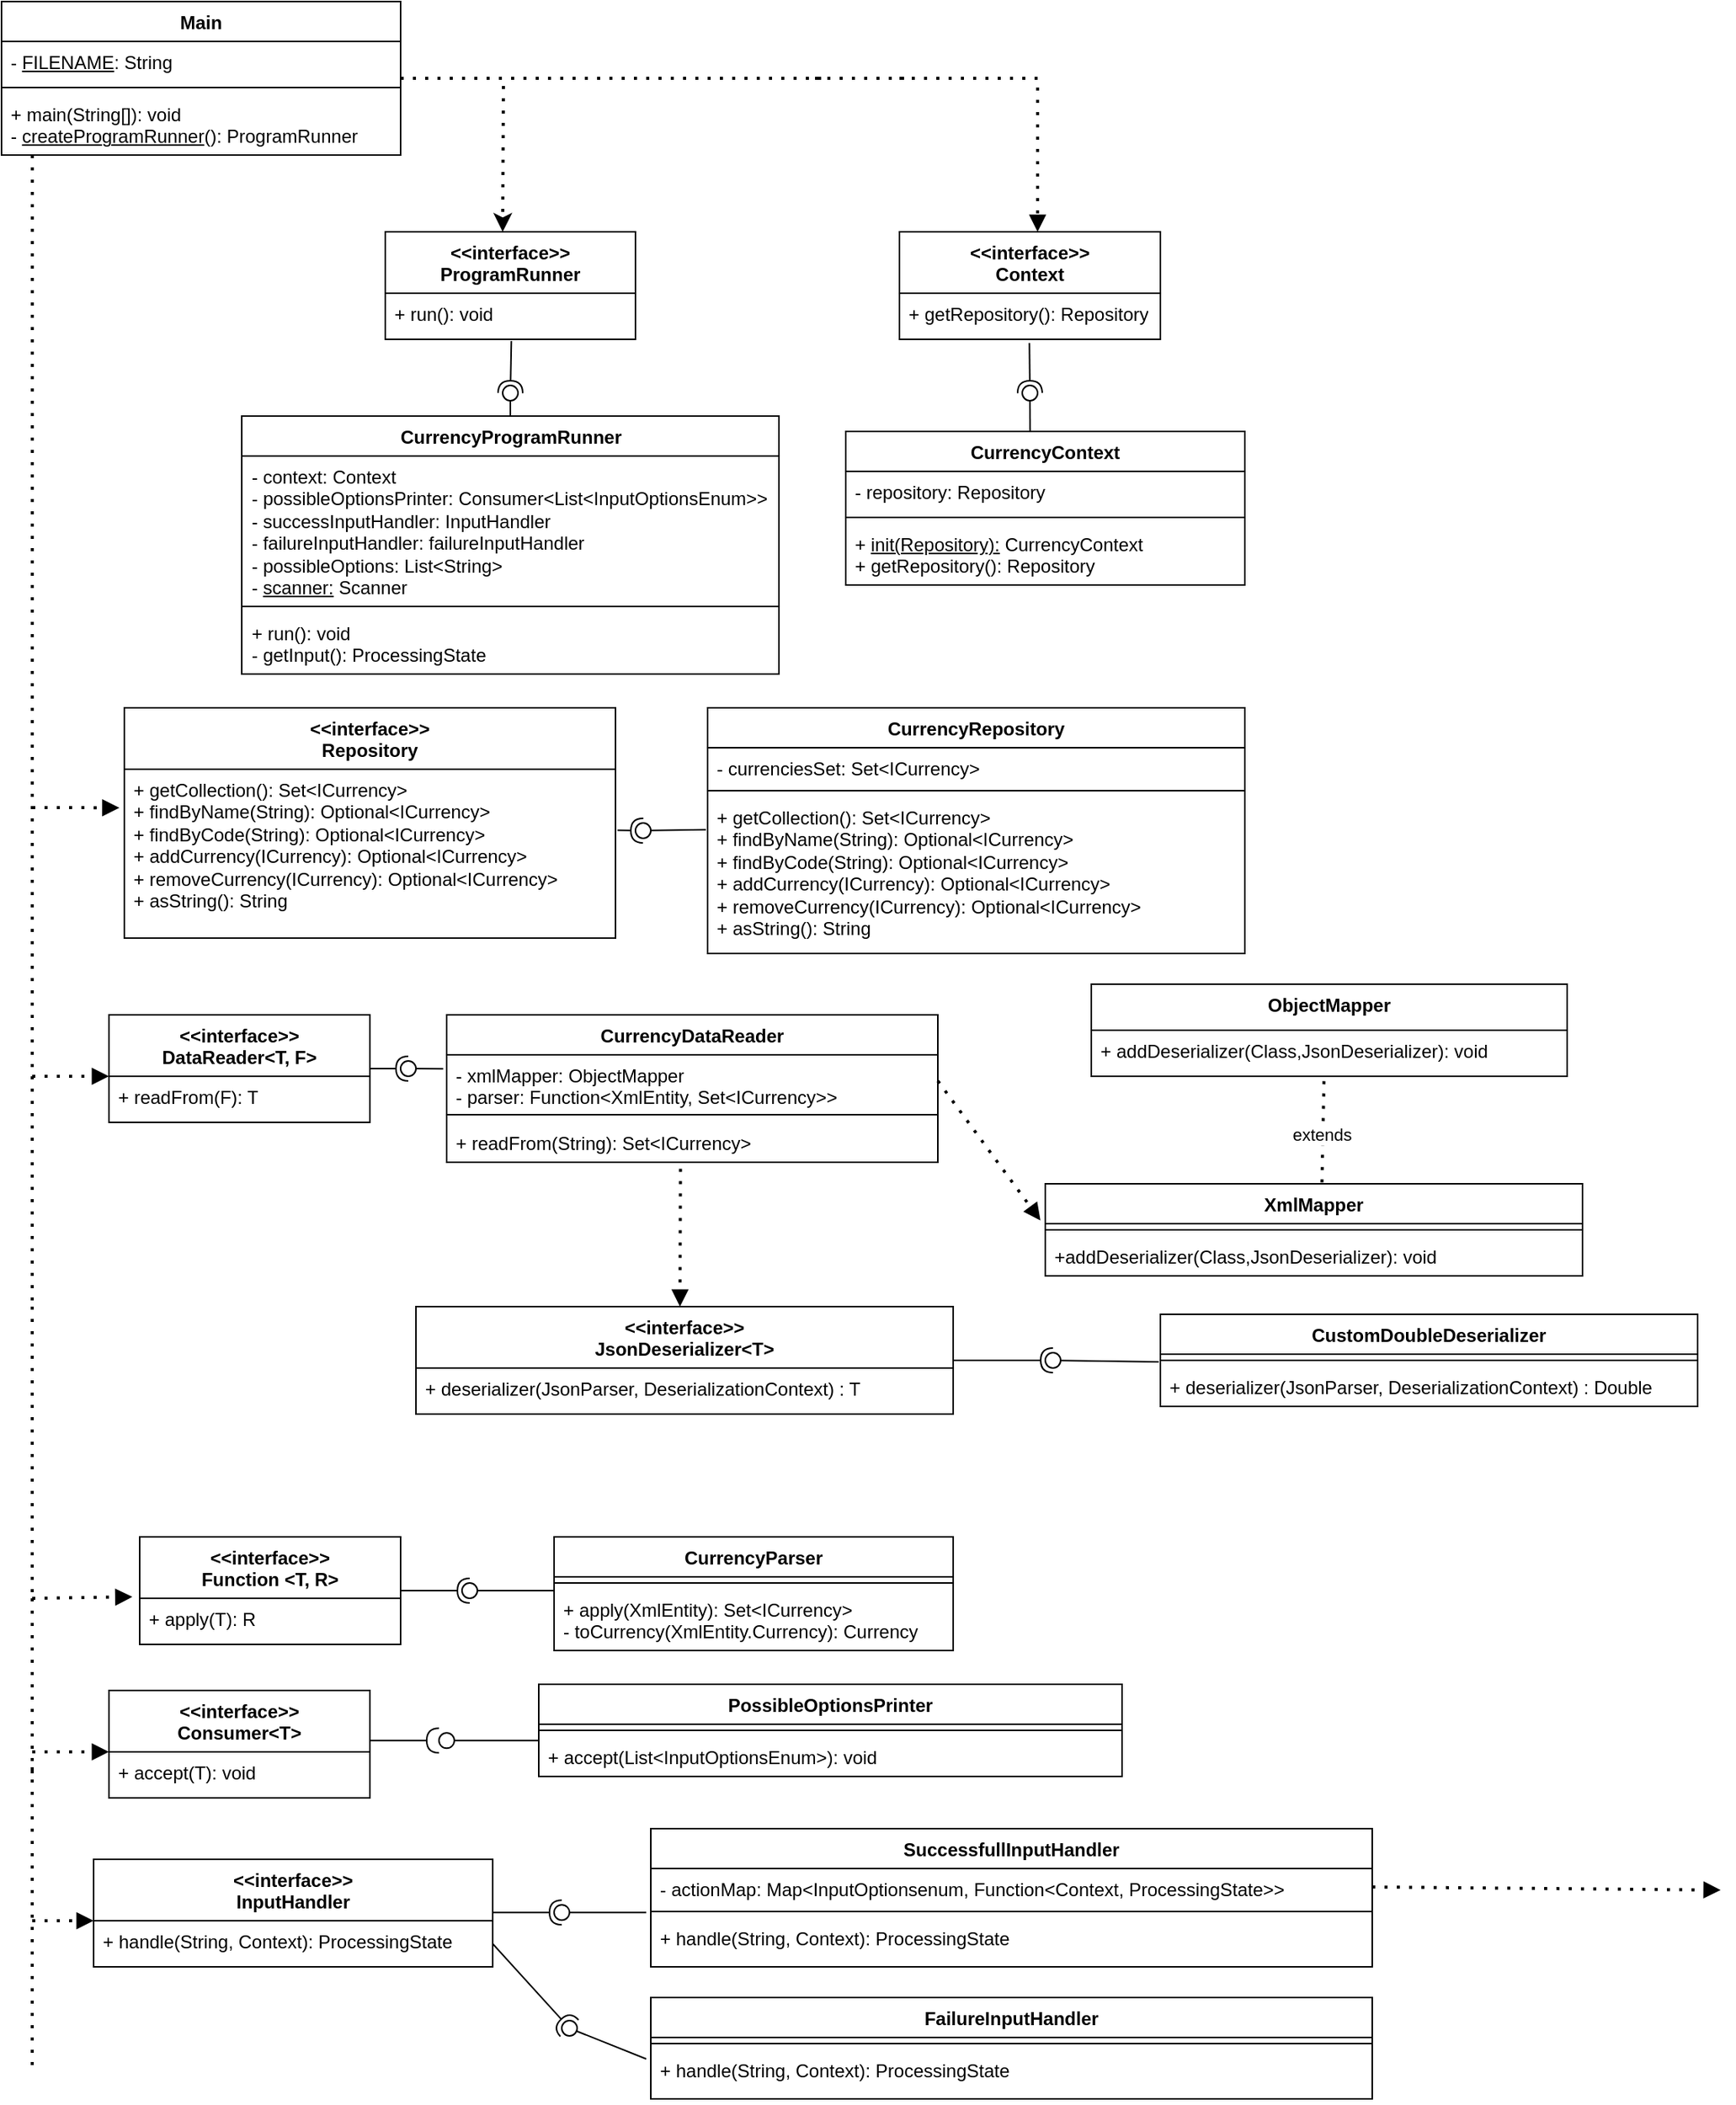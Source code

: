 <mxfile version="22.0.3" type="device">
  <diagram name="Strona-1" id="Vt5CrnJrmhm6w_x-jOkX">
    <mxGraphModel dx="2049" dy="1206" grid="1" gridSize="10" guides="1" tooltips="1" connect="1" arrows="1" fold="1" page="1" pageScale="1" pageWidth="2336" pageHeight="1654" math="0" shadow="0">
      <root>
        <mxCell id="0" />
        <mxCell id="1" parent="0" />
        <mxCell id="pc3H7Vz2aSoduVJGx9uI-5" value="Main" style="swimlane;fontStyle=1;align=center;verticalAlign=top;childLayout=stackLayout;horizontal=1;startSize=26;horizontalStack=0;resizeParent=1;resizeParentMax=0;resizeLast=0;collapsible=1;marginBottom=0;whiteSpace=wrap;html=1;" vertex="1" parent="1">
          <mxGeometry x="100" y="240" width="260" height="100" as="geometry" />
        </mxCell>
        <mxCell id="pc3H7Vz2aSoduVJGx9uI-6" value="-&amp;nbsp;&lt;u&gt;FILENAME&lt;/u&gt;: String" style="text;strokeColor=none;fillColor=none;align=left;verticalAlign=top;spacingLeft=4;spacingRight=4;overflow=hidden;rotatable=0;points=[[0,0.5],[1,0.5]];portConstraint=eastwest;whiteSpace=wrap;html=1;" vertex="1" parent="pc3H7Vz2aSoduVJGx9uI-5">
          <mxGeometry y="26" width="260" height="26" as="geometry" />
        </mxCell>
        <mxCell id="pc3H7Vz2aSoduVJGx9uI-7" value="" style="line;strokeWidth=1;fillColor=none;align=left;verticalAlign=middle;spacingTop=-1;spacingLeft=3;spacingRight=3;rotatable=0;labelPosition=right;points=[];portConstraint=eastwest;strokeColor=inherit;" vertex="1" parent="pc3H7Vz2aSoduVJGx9uI-5">
          <mxGeometry y="52" width="260" height="8" as="geometry" />
        </mxCell>
        <mxCell id="pc3H7Vz2aSoduVJGx9uI-8" value="+ main(String[]): void&lt;br&gt;- &lt;u&gt;createProgramRunner&lt;/u&gt;(): ProgramRunner" style="text;strokeColor=none;fillColor=none;align=left;verticalAlign=top;spacingLeft=4;spacingRight=4;overflow=hidden;rotatable=0;points=[[0,0.5],[1,0.5]];portConstraint=eastwest;whiteSpace=wrap;html=1;" vertex="1" parent="pc3H7Vz2aSoduVJGx9uI-5">
          <mxGeometry y="60" width="260" height="40" as="geometry" />
        </mxCell>
        <mxCell id="pc3H7Vz2aSoduVJGx9uI-10" value="" style="endArrow=classic;dashed=1;html=1;dashPattern=1 3;strokeWidth=2;rounded=0;startArrow=none;startFill=0;endFill=1;" edge="1" parent="1">
          <mxGeometry width="50" height="50" relative="1" as="geometry">
            <mxPoint x="360" y="290" as="sourcePoint" />
            <mxPoint x="426.5" y="390" as="targetPoint" />
            <Array as="points">
              <mxPoint x="427" y="290" />
            </Array>
          </mxGeometry>
        </mxCell>
        <mxCell id="pc3H7Vz2aSoduVJGx9uI-11" value="&amp;lt;&amp;lt;interface&amp;gt;&amp;gt;&lt;br&gt;ProgramRunner&lt;br&gt;" style="swimlane;fontStyle=1;align=center;verticalAlign=top;childLayout=stackLayout;horizontal=1;startSize=40;horizontalStack=0;resizeParent=1;resizeParentMax=0;resizeLast=0;collapsible=1;marginBottom=0;whiteSpace=wrap;html=1;movable=1;resizable=1;rotatable=1;deletable=1;editable=1;locked=0;connectable=1;swimlaneLine=1;" vertex="1" parent="1">
          <mxGeometry x="350" y="390" width="163" height="70" as="geometry">
            <mxRectangle x="400" y="400" width="130" height="40" as="alternateBounds" />
          </mxGeometry>
        </mxCell>
        <mxCell id="pc3H7Vz2aSoduVJGx9uI-14" value="+ run(): void" style="text;strokeColor=none;fillColor=none;align=left;verticalAlign=top;spacingLeft=4;spacingRight=4;overflow=hidden;rotatable=0;points=[[0,0.5],[1,0.5]];portConstraint=eastwest;whiteSpace=wrap;html=1;" vertex="1" parent="pc3H7Vz2aSoduVJGx9uI-11">
          <mxGeometry y="40" width="163" height="30" as="geometry" />
        </mxCell>
        <mxCell id="pc3H7Vz2aSoduVJGx9uI-16" value="CurrencyProgramRunner" style="swimlane;fontStyle=1;align=center;verticalAlign=top;childLayout=stackLayout;horizontal=1;startSize=26;horizontalStack=0;resizeParent=1;resizeParentMax=0;resizeLast=0;collapsible=1;marginBottom=0;whiteSpace=wrap;html=1;" vertex="1" parent="1">
          <mxGeometry x="256.5" y="510" width="350" height="168" as="geometry" />
        </mxCell>
        <mxCell id="pc3H7Vz2aSoduVJGx9uI-17" value="- context: Context&lt;br&gt;- possibleOptionsPrinter: Consumer&amp;lt;List&amp;lt;InputOptionsEnum&amp;gt;&amp;gt;&lt;br&gt;- successInputHandler: InputHandler&lt;br&gt;- failureInputHandler: failureInputHandler&lt;br&gt;- possibleOptions: List&amp;lt;String&amp;gt;&lt;br&gt;- &lt;u&gt;scanner:&lt;/u&gt;&amp;nbsp;Scanner" style="text;strokeColor=none;fillColor=none;align=left;verticalAlign=top;spacingLeft=4;spacingRight=4;overflow=hidden;rotatable=0;points=[[0,0.5],[1,0.5]];portConstraint=eastwest;whiteSpace=wrap;html=1;" vertex="1" parent="pc3H7Vz2aSoduVJGx9uI-16">
          <mxGeometry y="26" width="350" height="94" as="geometry" />
        </mxCell>
        <mxCell id="pc3H7Vz2aSoduVJGx9uI-18" value="" style="line;strokeWidth=1;fillColor=none;align=left;verticalAlign=middle;spacingTop=-1;spacingLeft=3;spacingRight=3;rotatable=0;labelPosition=right;points=[];portConstraint=eastwest;strokeColor=inherit;" vertex="1" parent="pc3H7Vz2aSoduVJGx9uI-16">
          <mxGeometry y="120" width="350" height="8" as="geometry" />
        </mxCell>
        <mxCell id="pc3H7Vz2aSoduVJGx9uI-19" value="+ run(): void&lt;br&gt;- getInput(): ProcessingState" style="text;strokeColor=none;fillColor=none;align=left;verticalAlign=top;spacingLeft=4;spacingRight=4;overflow=hidden;rotatable=0;points=[[0,0.5],[1,0.5]];portConstraint=eastwest;whiteSpace=wrap;html=1;" vertex="1" parent="pc3H7Vz2aSoduVJGx9uI-16">
          <mxGeometry y="128" width="350" height="40" as="geometry" />
        </mxCell>
        <mxCell id="pc3H7Vz2aSoduVJGx9uI-22" value="" style="rounded=0;orthogonalLoop=1;jettySize=auto;html=1;endArrow=halfCircle;endFill=0;endSize=6;strokeWidth=1;sketch=0;exitX=0.504;exitY=1.038;exitDx=0;exitDy=0;exitPerimeter=0;entryX=0.667;entryY=-0.3;entryDx=0;entryDy=0;entryPerimeter=0;" edge="1" target="pc3H7Vz2aSoduVJGx9uI-24" parent="1" source="pc3H7Vz2aSoduVJGx9uI-14">
          <mxGeometry relative="1" as="geometry">
            <mxPoint x="440" y="495" as="sourcePoint" />
          </mxGeometry>
        </mxCell>
        <mxCell id="pc3H7Vz2aSoduVJGx9uI-23" value="" style="rounded=0;orthogonalLoop=1;jettySize=auto;html=1;endArrow=oval;endFill=0;sketch=0;sourcePerimeterSpacing=0;targetPerimeterSpacing=0;endSize=10;exitX=0.5;exitY=0;exitDx=0;exitDy=0;" edge="1" target="pc3H7Vz2aSoduVJGx9uI-24" parent="1" source="pc3H7Vz2aSoduVJGx9uI-16">
          <mxGeometry relative="1" as="geometry">
            <mxPoint x="400" y="495" as="sourcePoint" />
          </mxGeometry>
        </mxCell>
        <mxCell id="pc3H7Vz2aSoduVJGx9uI-24" value="" style="ellipse;whiteSpace=wrap;html=1;align=center;aspect=fixed;fillColor=none;strokeColor=none;resizable=0;perimeter=centerPerimeter;rotatable=0;allowArrows=0;points=[];outlineConnect=1;" vertex="1" parent="1">
          <mxGeometry x="426.5" y="490" width="10" height="10" as="geometry" />
        </mxCell>
        <mxCell id="pc3H7Vz2aSoduVJGx9uI-25" value="" style="endArrow=none;dashed=1;html=1;dashPattern=1 3;strokeWidth=2;rounded=0;" edge="1" parent="1">
          <mxGeometry width="50" height="50" relative="1" as="geometry">
            <mxPoint x="360" y="290" as="sourcePoint" />
            <mxPoint x="640" y="290" as="targetPoint" />
          </mxGeometry>
        </mxCell>
        <mxCell id="pc3H7Vz2aSoduVJGx9uI-26" value="&amp;lt;&amp;lt;interface&amp;gt;&amp;gt;&lt;br&gt;Context" style="swimlane;fontStyle=1;align=center;verticalAlign=top;childLayout=stackLayout;horizontal=1;startSize=40;horizontalStack=0;resizeParent=1;resizeParentMax=0;resizeLast=0;collapsible=1;marginBottom=0;whiteSpace=wrap;html=1;movable=1;resizable=1;rotatable=1;deletable=1;editable=1;locked=0;connectable=1;swimlaneLine=1;" vertex="1" parent="1">
          <mxGeometry x="685" y="390" width="170" height="70" as="geometry">
            <mxRectangle x="400" y="400" width="130" height="40" as="alternateBounds" />
          </mxGeometry>
        </mxCell>
        <mxCell id="pc3H7Vz2aSoduVJGx9uI-27" value="+ getRepository(): Repository" style="text;strokeColor=none;fillColor=none;align=left;verticalAlign=top;spacingLeft=4;spacingRight=4;overflow=hidden;rotatable=0;points=[[0,0.5],[1,0.5]];portConstraint=eastwest;whiteSpace=wrap;html=1;" vertex="1" parent="pc3H7Vz2aSoduVJGx9uI-26">
          <mxGeometry y="40" width="170" height="30" as="geometry" />
        </mxCell>
        <mxCell id="pc3H7Vz2aSoduVJGx9uI-28" value="" style="endArrow=block;dashed=1;html=1;dashPattern=1 3;strokeWidth=2;rounded=0;endFill=1;" edge="1" parent="1">
          <mxGeometry width="50" height="50" relative="1" as="geometry">
            <mxPoint x="685" y="290" as="sourcePoint" />
            <mxPoint x="775" y="390" as="targetPoint" />
            <Array as="points">
              <mxPoint x="775" y="290" />
            </Array>
          </mxGeometry>
        </mxCell>
        <mxCell id="pc3H7Vz2aSoduVJGx9uI-29" value="CurrencyContext" style="swimlane;fontStyle=1;align=center;verticalAlign=top;childLayout=stackLayout;horizontal=1;startSize=26;horizontalStack=0;resizeParent=1;resizeParentMax=0;resizeLast=0;collapsible=1;marginBottom=0;whiteSpace=wrap;html=1;" vertex="1" parent="1">
          <mxGeometry x="650" y="520" width="260" height="100" as="geometry" />
        </mxCell>
        <mxCell id="pc3H7Vz2aSoduVJGx9uI-30" value="- repository: Repository" style="text;strokeColor=none;fillColor=none;align=left;verticalAlign=top;spacingLeft=4;spacingRight=4;overflow=hidden;rotatable=0;points=[[0,0.5],[1,0.5]];portConstraint=eastwest;whiteSpace=wrap;html=1;" vertex="1" parent="pc3H7Vz2aSoduVJGx9uI-29">
          <mxGeometry y="26" width="260" height="26" as="geometry" />
        </mxCell>
        <mxCell id="pc3H7Vz2aSoduVJGx9uI-31" value="" style="line;strokeWidth=1;fillColor=none;align=left;verticalAlign=middle;spacingTop=-1;spacingLeft=3;spacingRight=3;rotatable=0;labelPosition=right;points=[];portConstraint=eastwest;strokeColor=inherit;" vertex="1" parent="pc3H7Vz2aSoduVJGx9uI-29">
          <mxGeometry y="52" width="260" height="8" as="geometry" />
        </mxCell>
        <mxCell id="pc3H7Vz2aSoduVJGx9uI-32" value="+ &lt;u&gt;init(Repository):&lt;/u&gt;&amp;nbsp;CurrencyContext&lt;br&gt;+ getRepository(): Repository" style="text;strokeColor=none;fillColor=none;align=left;verticalAlign=top;spacingLeft=4;spacingRight=4;overflow=hidden;rotatable=0;points=[[0,0.5],[1,0.5]];portConstraint=eastwest;whiteSpace=wrap;html=1;" vertex="1" parent="pc3H7Vz2aSoduVJGx9uI-29">
          <mxGeometry y="60" width="260" height="40" as="geometry" />
        </mxCell>
        <mxCell id="pc3H7Vz2aSoduVJGx9uI-33" value="" style="endArrow=none;dashed=1;html=1;dashPattern=1 3;strokeWidth=2;rounded=0;" edge="1" parent="1">
          <mxGeometry width="50" height="50" relative="1" as="geometry">
            <mxPoint x="630" y="290" as="sourcePoint" />
            <mxPoint x="690" y="290" as="targetPoint" />
          </mxGeometry>
        </mxCell>
        <mxCell id="pc3H7Vz2aSoduVJGx9uI-37" value="" style="rounded=0;orthogonalLoop=1;jettySize=auto;html=1;endArrow=halfCircle;endFill=0;endSize=6;strokeWidth=1;sketch=0;exitX=0.498;exitY=1.08;exitDx=0;exitDy=0;exitPerimeter=0;" edge="1" target="pc3H7Vz2aSoduVJGx9uI-39" parent="1" source="pc3H7Vz2aSoduVJGx9uI-27">
          <mxGeometry relative="1" as="geometry">
            <mxPoint x="740" y="385" as="sourcePoint" />
          </mxGeometry>
        </mxCell>
        <mxCell id="pc3H7Vz2aSoduVJGx9uI-38" value="" style="rounded=0;orthogonalLoop=1;jettySize=auto;html=1;endArrow=oval;endFill=0;sketch=0;sourcePerimeterSpacing=0;targetPerimeterSpacing=0;endSize=10;exitX=0.462;exitY=0;exitDx=0;exitDy=0;exitPerimeter=0;" edge="1" target="pc3H7Vz2aSoduVJGx9uI-39" parent="1" source="pc3H7Vz2aSoduVJGx9uI-29">
          <mxGeometry relative="1" as="geometry">
            <mxPoint x="700" y="385" as="sourcePoint" />
          </mxGeometry>
        </mxCell>
        <mxCell id="pc3H7Vz2aSoduVJGx9uI-39" value="" style="ellipse;whiteSpace=wrap;html=1;align=center;aspect=fixed;fillColor=none;strokeColor=none;resizable=0;perimeter=centerPerimeter;rotatable=0;allowArrows=0;points=[];outlineConnect=1;" vertex="1" parent="1">
          <mxGeometry x="765" y="490" width="10" height="10" as="geometry" />
        </mxCell>
        <mxCell id="pc3H7Vz2aSoduVJGx9uI-42" value="" style="endArrow=none;dashed=1;html=1;dashPattern=1 3;strokeWidth=2;rounded=0;exitX=0.058;exitY=1.1;exitDx=0;exitDy=0;exitPerimeter=0;" edge="1" parent="1">
          <mxGeometry width="50" height="50" relative="1" as="geometry">
            <mxPoint x="120.08" y="340.0" as="sourcePoint" />
            <mxPoint x="120" y="1090" as="targetPoint" />
          </mxGeometry>
        </mxCell>
        <mxCell id="pc3H7Vz2aSoduVJGx9uI-43" value="&amp;lt;&amp;lt;interface&amp;gt;&amp;gt;&lt;br&gt;Repository" style="swimlane;fontStyle=1;align=center;verticalAlign=top;childLayout=stackLayout;horizontal=1;startSize=40;horizontalStack=0;resizeParent=1;resizeParentMax=0;resizeLast=0;collapsible=1;marginBottom=0;whiteSpace=wrap;html=1;movable=1;resizable=1;rotatable=1;deletable=1;editable=1;locked=0;connectable=1;swimlaneLine=1;" vertex="1" parent="1">
          <mxGeometry x="180" y="700" width="320" height="150" as="geometry">
            <mxRectangle x="400" y="400" width="130" height="40" as="alternateBounds" />
          </mxGeometry>
        </mxCell>
        <mxCell id="pc3H7Vz2aSoduVJGx9uI-44" value="+ getCollection(): Set&amp;lt;ICurrency&amp;gt;&lt;br&gt;+ findByName(String): Optional&amp;lt;ICurrency&amp;gt;&lt;br&gt;+ findByCode(String): Optional&amp;lt;ICurrency&amp;gt;&lt;br&gt;+ addCurrency(ICurrency): Optional&amp;lt;ICurrency&amp;gt;&lt;br&gt;+ removeCurrency(ICurrency): Optional&amp;lt;ICurrency&amp;gt;&lt;br&gt;+ asString(): String" style="text;strokeColor=none;fillColor=none;align=left;verticalAlign=top;spacingLeft=4;spacingRight=4;overflow=hidden;rotatable=0;points=[[0,0.5],[1,0.5]];portConstraint=eastwest;whiteSpace=wrap;html=1;" vertex="1" parent="pc3H7Vz2aSoduVJGx9uI-43">
          <mxGeometry y="40" width="320" height="110" as="geometry" />
        </mxCell>
        <mxCell id="pc3H7Vz2aSoduVJGx9uI-45" value="" style="endArrow=block;dashed=1;html=1;dashPattern=1 3;strokeWidth=2;rounded=0;entryX=-0.01;entryY=0.434;entryDx=0;entryDy=0;entryPerimeter=0;endFill=1;" edge="1" parent="1" target="pc3H7Vz2aSoduVJGx9uI-43">
          <mxGeometry width="50" height="50" relative="1" as="geometry">
            <mxPoint x="120" y="765" as="sourcePoint" />
            <mxPoint x="700" y="720" as="targetPoint" />
          </mxGeometry>
        </mxCell>
        <mxCell id="pc3H7Vz2aSoduVJGx9uI-46" value="CurrencyRepository" style="swimlane;fontStyle=1;align=center;verticalAlign=top;childLayout=stackLayout;horizontal=1;startSize=26;horizontalStack=0;resizeParent=1;resizeParentMax=0;resizeLast=0;collapsible=1;marginBottom=0;whiteSpace=wrap;html=1;" vertex="1" parent="1">
          <mxGeometry x="560" y="700" width="350" height="160" as="geometry" />
        </mxCell>
        <mxCell id="pc3H7Vz2aSoduVJGx9uI-47" value="- currenciesSet: Set&amp;lt;ICurrency&amp;gt;" style="text;strokeColor=none;fillColor=none;align=left;verticalAlign=top;spacingLeft=4;spacingRight=4;overflow=hidden;rotatable=0;points=[[0,0.5],[1,0.5]];portConstraint=eastwest;whiteSpace=wrap;html=1;" vertex="1" parent="pc3H7Vz2aSoduVJGx9uI-46">
          <mxGeometry y="26" width="350" height="24" as="geometry" />
        </mxCell>
        <mxCell id="pc3H7Vz2aSoduVJGx9uI-48" value="" style="line;strokeWidth=1;fillColor=none;align=left;verticalAlign=middle;spacingTop=-1;spacingLeft=3;spacingRight=3;rotatable=0;labelPosition=right;points=[];portConstraint=eastwest;strokeColor=inherit;" vertex="1" parent="pc3H7Vz2aSoduVJGx9uI-46">
          <mxGeometry y="50" width="350" height="8" as="geometry" />
        </mxCell>
        <mxCell id="pc3H7Vz2aSoduVJGx9uI-49" value="+ getCollection(): Set&amp;lt;ICurrency&amp;gt;&lt;br&gt;+ findByName(String): Optional&amp;lt;ICurrency&amp;gt;&lt;br&gt;+ findByCode(String): Optional&amp;lt;ICurrency&amp;gt;&lt;br&gt;+ addCurrency(ICurrency): Optional&amp;lt;ICurrency&amp;gt;&lt;br&gt;+ removeCurrency(ICurrency): Optional&amp;lt;ICurrency&amp;gt;&lt;br&gt;+ asString(): String" style="text;strokeColor=none;fillColor=none;align=left;verticalAlign=top;spacingLeft=4;spacingRight=4;overflow=hidden;rotatable=0;points=[[0,0.5],[1,0.5]];portConstraint=eastwest;whiteSpace=wrap;html=1;" vertex="1" parent="pc3H7Vz2aSoduVJGx9uI-46">
          <mxGeometry y="58" width="350" height="102" as="geometry" />
        </mxCell>
        <mxCell id="pc3H7Vz2aSoduVJGx9uI-53" value="" style="rounded=0;orthogonalLoop=1;jettySize=auto;html=1;endArrow=halfCircle;endFill=0;endSize=6;strokeWidth=1;sketch=0;exitX=1.004;exitY=0.361;exitDx=0;exitDy=0;exitPerimeter=0;" edge="1" target="pc3H7Vz2aSoduVJGx9uI-55" parent="1" source="pc3H7Vz2aSoduVJGx9uI-44">
          <mxGeometry relative="1" as="geometry">
            <mxPoint x="590" y="715" as="sourcePoint" />
          </mxGeometry>
        </mxCell>
        <mxCell id="pc3H7Vz2aSoduVJGx9uI-54" value="" style="rounded=0;orthogonalLoop=1;jettySize=auto;html=1;endArrow=oval;endFill=0;sketch=0;sourcePerimeterSpacing=0;targetPerimeterSpacing=0;endSize=10;exitX=-0.003;exitY=0.209;exitDx=0;exitDy=0;exitPerimeter=0;" edge="1" target="pc3H7Vz2aSoduVJGx9uI-55" parent="1" source="pc3H7Vz2aSoduVJGx9uI-49">
          <mxGeometry relative="1" as="geometry">
            <mxPoint x="550" y="715" as="sourcePoint" />
          </mxGeometry>
        </mxCell>
        <mxCell id="pc3H7Vz2aSoduVJGx9uI-55" value="" style="ellipse;whiteSpace=wrap;html=1;align=center;aspect=fixed;fillColor=none;strokeColor=none;resizable=0;perimeter=centerPerimeter;rotatable=0;allowArrows=0;points=[];outlineConnect=1;" vertex="1" parent="1">
          <mxGeometry x="513" y="775" width="10" height="10" as="geometry" />
        </mxCell>
        <mxCell id="pc3H7Vz2aSoduVJGx9uI-56" value="" style="endArrow=block;dashed=1;html=1;dashPattern=1 3;strokeWidth=2;rounded=0;endFill=1;" edge="1" parent="1">
          <mxGeometry width="50" height="50" relative="1" as="geometry">
            <mxPoint x="120" y="940" as="sourcePoint" />
            <mxPoint x="170" y="940" as="targetPoint" />
          </mxGeometry>
        </mxCell>
        <mxCell id="pc3H7Vz2aSoduVJGx9uI-57" value="&amp;lt;&amp;lt;interface&amp;gt;&amp;gt;&lt;br&gt;DataReader&amp;lt;T, F&amp;gt;" style="swimlane;fontStyle=1;align=center;verticalAlign=top;childLayout=stackLayout;horizontal=1;startSize=40;horizontalStack=0;resizeParent=1;resizeParentMax=0;resizeLast=0;collapsible=1;marginBottom=0;whiteSpace=wrap;html=1;movable=1;resizable=1;rotatable=1;deletable=1;editable=1;locked=0;connectable=1;swimlaneLine=1;" vertex="1" parent="1">
          <mxGeometry x="170" y="900" width="170" height="70" as="geometry">
            <mxRectangle x="400" y="400" width="130" height="40" as="alternateBounds" />
          </mxGeometry>
        </mxCell>
        <mxCell id="pc3H7Vz2aSoduVJGx9uI-58" value="+ readFrom(F): T" style="text;strokeColor=none;fillColor=none;align=left;verticalAlign=top;spacingLeft=4;spacingRight=4;overflow=hidden;rotatable=0;points=[[0,0.5],[1,0.5]];portConstraint=eastwest;whiteSpace=wrap;html=1;" vertex="1" parent="pc3H7Vz2aSoduVJGx9uI-57">
          <mxGeometry y="40" width="170" height="30" as="geometry" />
        </mxCell>
        <mxCell id="pc3H7Vz2aSoduVJGx9uI-60" value="CurrencyDataReader" style="swimlane;fontStyle=1;align=center;verticalAlign=top;childLayout=stackLayout;horizontal=1;startSize=26;horizontalStack=0;resizeParent=1;resizeParentMax=0;resizeLast=0;collapsible=1;marginBottom=0;whiteSpace=wrap;html=1;" vertex="1" parent="1">
          <mxGeometry x="390" y="900" width="320" height="96" as="geometry" />
        </mxCell>
        <mxCell id="pc3H7Vz2aSoduVJGx9uI-61" value="- xmlMapper: ObjectMapper&lt;br&gt;- parser: Function&amp;lt;XmlEntity, Set&amp;lt;ICurrency&amp;gt;&amp;gt;" style="text;strokeColor=none;fillColor=none;align=left;verticalAlign=top;spacingLeft=4;spacingRight=4;overflow=hidden;rotatable=0;points=[[0,0.5],[1,0.5]];portConstraint=eastwest;whiteSpace=wrap;html=1;" vertex="1" parent="pc3H7Vz2aSoduVJGx9uI-60">
          <mxGeometry y="26" width="320" height="34" as="geometry" />
        </mxCell>
        <mxCell id="pc3H7Vz2aSoduVJGx9uI-62" value="" style="line;strokeWidth=1;fillColor=none;align=left;verticalAlign=middle;spacingTop=-1;spacingLeft=3;spacingRight=3;rotatable=0;labelPosition=right;points=[];portConstraint=eastwest;strokeColor=inherit;" vertex="1" parent="pc3H7Vz2aSoduVJGx9uI-60">
          <mxGeometry y="60" width="320" height="10" as="geometry" />
        </mxCell>
        <mxCell id="pc3H7Vz2aSoduVJGx9uI-63" value="+ readFrom(String): Set&amp;lt;ICurrency&amp;gt;" style="text;strokeColor=none;fillColor=none;align=left;verticalAlign=top;spacingLeft=4;spacingRight=4;overflow=hidden;rotatable=0;points=[[0,0.5],[1,0.5]];portConstraint=eastwest;whiteSpace=wrap;html=1;" vertex="1" parent="pc3H7Vz2aSoduVJGx9uI-60">
          <mxGeometry y="70" width="320" height="26" as="geometry" />
        </mxCell>
        <mxCell id="pc3H7Vz2aSoduVJGx9uI-65" value="" style="rounded=0;orthogonalLoop=1;jettySize=auto;html=1;endArrow=halfCircle;endFill=0;endSize=6;strokeWidth=1;sketch=0;exitX=1;exitY=0.5;exitDx=0;exitDy=0;" edge="1" target="pc3H7Vz2aSoduVJGx9uI-67" parent="1" source="pc3H7Vz2aSoduVJGx9uI-57">
          <mxGeometry relative="1" as="geometry">
            <mxPoint x="540" y="855" as="sourcePoint" />
          </mxGeometry>
        </mxCell>
        <mxCell id="pc3H7Vz2aSoduVJGx9uI-66" value="" style="rounded=0;orthogonalLoop=1;jettySize=auto;html=1;endArrow=oval;endFill=0;sketch=0;sourcePerimeterSpacing=0;targetPerimeterSpacing=0;endSize=10;exitX=-0.007;exitY=0.27;exitDx=0;exitDy=0;exitPerimeter=0;entryX=0.5;entryY=1;entryDx=0;entryDy=0;entryPerimeter=0;" edge="1" target="pc3H7Vz2aSoduVJGx9uI-67" parent="1" source="pc3H7Vz2aSoduVJGx9uI-61">
          <mxGeometry relative="1" as="geometry">
            <mxPoint x="500" y="855" as="sourcePoint" />
          </mxGeometry>
        </mxCell>
        <mxCell id="pc3H7Vz2aSoduVJGx9uI-67" value="" style="ellipse;whiteSpace=wrap;html=1;align=center;aspect=fixed;fillColor=none;strokeColor=none;resizable=0;perimeter=centerPerimeter;rotatable=0;allowArrows=0;points=[];outlineConnect=1;" vertex="1" parent="1">
          <mxGeometry x="360" y="930" width="10" height="10" as="geometry" />
        </mxCell>
        <mxCell id="pc3H7Vz2aSoduVJGx9uI-68" value="ObjectMapper" style="swimlane;fontStyle=1;align=center;verticalAlign=top;childLayout=stackLayout;horizontal=1;startSize=30;horizontalStack=0;resizeParent=1;resizeParentMax=0;resizeLast=0;collapsible=1;marginBottom=0;whiteSpace=wrap;html=1;movable=1;resizable=1;rotatable=1;deletable=1;editable=1;locked=0;connectable=1;swimlaneLine=1;" vertex="1" parent="1">
          <mxGeometry x="810" y="880" width="310" height="60" as="geometry">
            <mxRectangle x="400" y="400" width="130" height="40" as="alternateBounds" />
          </mxGeometry>
        </mxCell>
        <mxCell id="pc3H7Vz2aSoduVJGx9uI-69" value="+ addDeserializer(Class,JsonDeserializer&lt;span style=&quot;background-color: initial;&quot;&gt;): void&lt;/span&gt;" style="text;strokeColor=none;fillColor=none;align=left;verticalAlign=top;spacingLeft=4;spacingRight=4;overflow=hidden;rotatable=0;points=[[0,0.5],[1,0.5]];portConstraint=eastwest;whiteSpace=wrap;html=1;" vertex="1" parent="pc3H7Vz2aSoduVJGx9uI-68">
          <mxGeometry y="30" width="310" height="30" as="geometry" />
        </mxCell>
        <mxCell id="pc3H7Vz2aSoduVJGx9uI-70" value="CustomDoubleDeserializer" style="swimlane;fontStyle=1;align=center;verticalAlign=top;childLayout=stackLayout;horizontal=1;startSize=26;horizontalStack=0;resizeParent=1;resizeParentMax=0;resizeLast=0;collapsible=1;marginBottom=0;whiteSpace=wrap;html=1;" vertex="1" parent="1">
          <mxGeometry x="855" y="1095" width="350" height="60" as="geometry" />
        </mxCell>
        <mxCell id="pc3H7Vz2aSoduVJGx9uI-72" value="" style="line;strokeWidth=1;fillColor=none;align=left;verticalAlign=middle;spacingTop=-1;spacingLeft=3;spacingRight=3;rotatable=0;labelPosition=right;points=[];portConstraint=eastwest;strokeColor=inherit;" vertex="1" parent="pc3H7Vz2aSoduVJGx9uI-70">
          <mxGeometry y="26" width="350" height="8" as="geometry" />
        </mxCell>
        <mxCell id="pc3H7Vz2aSoduVJGx9uI-73" value="+ deserializer(JsonParser, DeserializationContext) : Double" style="text;strokeColor=none;fillColor=none;align=left;verticalAlign=top;spacingLeft=4;spacingRight=4;overflow=hidden;rotatable=0;points=[[0,0.5],[1,0.5]];portConstraint=eastwest;whiteSpace=wrap;html=1;" vertex="1" parent="pc3H7Vz2aSoduVJGx9uI-70">
          <mxGeometry y="34" width="350" height="26" as="geometry" />
        </mxCell>
        <mxCell id="pc3H7Vz2aSoduVJGx9uI-76" value="XmlMapper" style="swimlane;fontStyle=1;align=center;verticalAlign=top;childLayout=stackLayout;horizontal=1;startSize=26;horizontalStack=0;resizeParent=1;resizeParentMax=0;resizeLast=0;collapsible=1;marginBottom=0;whiteSpace=wrap;html=1;" vertex="1" parent="1">
          <mxGeometry x="780" y="1010" width="350" height="60" as="geometry" />
        </mxCell>
        <mxCell id="pc3H7Vz2aSoduVJGx9uI-78" value="" style="line;strokeWidth=1;fillColor=none;align=left;verticalAlign=middle;spacingTop=-1;spacingLeft=3;spacingRight=3;rotatable=0;labelPosition=right;points=[];portConstraint=eastwest;strokeColor=inherit;" vertex="1" parent="pc3H7Vz2aSoduVJGx9uI-76">
          <mxGeometry y="26" width="350" height="8" as="geometry" />
        </mxCell>
        <mxCell id="pc3H7Vz2aSoduVJGx9uI-79" value="+addDeserializer(Class,JsonDeserializer): void" style="text;strokeColor=none;fillColor=none;align=left;verticalAlign=top;spacingLeft=4;spacingRight=4;overflow=hidden;rotatable=0;points=[[0,0.5],[1,0.5]];portConstraint=eastwest;whiteSpace=wrap;html=1;" vertex="1" parent="pc3H7Vz2aSoduVJGx9uI-76">
          <mxGeometry y="34" width="350" height="26" as="geometry" />
        </mxCell>
        <mxCell id="pc3H7Vz2aSoduVJGx9uI-80" value="" style="endArrow=none;dashed=1;html=1;dashPattern=1 3;strokeWidth=2;rounded=0;exitX=0.515;exitY=-0.014;exitDx=0;exitDy=0;entryX=0.489;entryY=1.07;entryDx=0;entryDy=0;entryPerimeter=0;exitPerimeter=0;" edge="1" parent="1" source="pc3H7Vz2aSoduVJGx9uI-76" target="pc3H7Vz2aSoduVJGx9uI-69">
          <mxGeometry width="50" height="50" relative="1" as="geometry">
            <mxPoint x="880" y="940" as="sourcePoint" />
            <mxPoint x="930" y="890" as="targetPoint" />
          </mxGeometry>
        </mxCell>
        <mxCell id="pc3H7Vz2aSoduVJGx9uI-83" value="extends" style="edgeLabel;html=1;align=center;verticalAlign=middle;resizable=0;points=[];" vertex="1" connectable="0" parent="pc3H7Vz2aSoduVJGx9uI-80">
          <mxGeometry x="-0.083" y="1" relative="1" as="geometry">
            <mxPoint as="offset" />
          </mxGeometry>
        </mxCell>
        <mxCell id="pc3H7Vz2aSoduVJGx9uI-82" value="" style="endArrow=block;dashed=1;html=1;dashPattern=1 3;strokeWidth=2;rounded=0;exitX=1;exitY=0.5;exitDx=0;exitDy=0;entryX=-0.009;entryY=0.398;entryDx=0;entryDy=0;endFill=1;entryPerimeter=0;" edge="1" parent="1" source="pc3H7Vz2aSoduVJGx9uI-61" target="pc3H7Vz2aSoduVJGx9uI-76">
          <mxGeometry width="50" height="50" relative="1" as="geometry">
            <mxPoint x="970" y="880" as="sourcePoint" />
            <mxPoint x="1020" y="830" as="targetPoint" />
          </mxGeometry>
        </mxCell>
        <mxCell id="pc3H7Vz2aSoduVJGx9uI-87" value="" style="endArrow=block;dashed=1;html=1;dashPattern=1 3;strokeWidth=2;rounded=0;exitX=0.476;exitY=1.164;exitDx=0;exitDy=0;exitPerimeter=0;endFill=1;" edge="1" parent="1" source="pc3H7Vz2aSoduVJGx9uI-63">
          <mxGeometry width="50" height="50" relative="1" as="geometry">
            <mxPoint x="690" y="880" as="sourcePoint" />
            <mxPoint x="542" y="1090" as="targetPoint" />
          </mxGeometry>
        </mxCell>
        <mxCell id="pc3H7Vz2aSoduVJGx9uI-88" value="&amp;lt;&amp;lt;interface&amp;gt;&amp;gt;&lt;br&gt;JsonDeserializer&amp;lt;T&amp;gt;" style="swimlane;fontStyle=1;align=center;verticalAlign=top;childLayout=stackLayout;horizontal=1;startSize=40;horizontalStack=0;resizeParent=1;resizeParentMax=0;resizeLast=0;collapsible=1;marginBottom=0;whiteSpace=wrap;html=1;movable=1;resizable=1;rotatable=1;deletable=1;editable=1;locked=0;connectable=1;swimlaneLine=1;" vertex="1" parent="1">
          <mxGeometry x="370" y="1090" width="350" height="70" as="geometry">
            <mxRectangle x="400" y="400" width="130" height="40" as="alternateBounds" />
          </mxGeometry>
        </mxCell>
        <mxCell id="pc3H7Vz2aSoduVJGx9uI-89" value="+ deserializer(JsonParser, DeserializationContext) : T" style="text;strokeColor=none;fillColor=none;align=left;verticalAlign=top;spacingLeft=4;spacingRight=4;overflow=hidden;rotatable=0;points=[[0,0.5],[1,0.5]];portConstraint=eastwest;whiteSpace=wrap;html=1;" vertex="1" parent="pc3H7Vz2aSoduVJGx9uI-88">
          <mxGeometry y="40" width="350" height="30" as="geometry" />
        </mxCell>
        <mxCell id="pc3H7Vz2aSoduVJGx9uI-91" value="" style="rounded=0;orthogonalLoop=1;jettySize=auto;html=1;endArrow=halfCircle;endFill=0;endSize=6;strokeWidth=1;sketch=0;exitX=1;exitY=0.5;exitDx=0;exitDy=0;" edge="1" target="pc3H7Vz2aSoduVJGx9uI-93" parent="1" source="pc3H7Vz2aSoduVJGx9uI-88">
          <mxGeometry relative="1" as="geometry">
            <mxPoint x="700" y="1055" as="sourcePoint" />
          </mxGeometry>
        </mxCell>
        <mxCell id="pc3H7Vz2aSoduVJGx9uI-92" value="" style="rounded=0;orthogonalLoop=1;jettySize=auto;html=1;endArrow=oval;endFill=0;sketch=0;sourcePerimeterSpacing=0;targetPerimeterSpacing=0;endSize=10;exitX=-0.003;exitY=-0.115;exitDx=0;exitDy=0;exitPerimeter=0;" edge="1" target="pc3H7Vz2aSoduVJGx9uI-93" parent="1" source="pc3H7Vz2aSoduVJGx9uI-73">
          <mxGeometry relative="1" as="geometry">
            <mxPoint x="660" y="1055" as="sourcePoint" />
          </mxGeometry>
        </mxCell>
        <mxCell id="pc3H7Vz2aSoduVJGx9uI-93" value="" style="ellipse;whiteSpace=wrap;html=1;align=center;aspect=fixed;fillColor=none;strokeColor=none;resizable=0;perimeter=centerPerimeter;rotatable=0;allowArrows=0;points=[];outlineConnect=1;" vertex="1" parent="1">
          <mxGeometry x="780" y="1120" width="10" height="10" as="geometry" />
        </mxCell>
        <mxCell id="pc3H7Vz2aSoduVJGx9uI-97" value="" style="endArrow=none;dashed=1;html=1;dashPattern=1 3;strokeWidth=2;rounded=0;" edge="1" parent="1">
          <mxGeometry width="50" height="50" relative="1" as="geometry">
            <mxPoint x="120" y="1090" as="sourcePoint" />
            <mxPoint x="120" y="1280" as="targetPoint" />
          </mxGeometry>
        </mxCell>
        <mxCell id="pc3H7Vz2aSoduVJGx9uI-98" value="&amp;lt;&amp;lt;interface&amp;gt;&amp;gt;&lt;br&gt;Function &amp;lt;T, R&amp;gt;" style="swimlane;fontStyle=1;align=center;verticalAlign=top;childLayout=stackLayout;horizontal=1;startSize=40;horizontalStack=0;resizeParent=1;resizeParentMax=0;resizeLast=0;collapsible=1;marginBottom=0;whiteSpace=wrap;html=1;movable=1;resizable=1;rotatable=1;deletable=1;editable=1;locked=0;connectable=1;swimlaneLine=1;" vertex="1" parent="1">
          <mxGeometry x="190" y="1240" width="170" height="70" as="geometry">
            <mxRectangle x="400" y="400" width="130" height="40" as="alternateBounds" />
          </mxGeometry>
        </mxCell>
        <mxCell id="pc3H7Vz2aSoduVJGx9uI-99" value="+ apply(T): R" style="text;strokeColor=none;fillColor=none;align=left;verticalAlign=top;spacingLeft=4;spacingRight=4;overflow=hidden;rotatable=0;points=[[0,0.5],[1,0.5]];portConstraint=eastwest;whiteSpace=wrap;html=1;" vertex="1" parent="pc3H7Vz2aSoduVJGx9uI-98">
          <mxGeometry y="40" width="170" height="30" as="geometry" />
        </mxCell>
        <mxCell id="pc3H7Vz2aSoduVJGx9uI-100" value="" style="endArrow=block;dashed=1;html=1;dashPattern=1 3;strokeWidth=2;rounded=0;entryX=-0.028;entryY=-0.032;entryDx=0;entryDy=0;entryPerimeter=0;endFill=1;" edge="1" parent="1" target="pc3H7Vz2aSoduVJGx9uI-99">
          <mxGeometry width="50" height="50" relative="1" as="geometry">
            <mxPoint x="120" y="1280" as="sourcePoint" />
            <mxPoint x="680" y="1200" as="targetPoint" />
          </mxGeometry>
        </mxCell>
        <mxCell id="pc3H7Vz2aSoduVJGx9uI-101" value="" style="rounded=0;orthogonalLoop=1;jettySize=auto;html=1;endArrow=halfCircle;endFill=0;endSize=6;strokeWidth=1;sketch=0;exitX=1;exitY=0.5;exitDx=0;exitDy=0;" edge="1" parent="1" source="pc3H7Vz2aSoduVJGx9uI-98">
          <mxGeometry relative="1" as="geometry">
            <mxPoint x="670" y="1055" as="sourcePoint" />
            <mxPoint x="405" y="1275" as="targetPoint" />
          </mxGeometry>
        </mxCell>
        <mxCell id="pc3H7Vz2aSoduVJGx9uI-102" value="" style="rounded=0;orthogonalLoop=1;jettySize=auto;html=1;endArrow=oval;endFill=0;sketch=0;sourcePerimeterSpacing=0;targetPerimeterSpacing=0;endSize=10;" edge="1" parent="1">
          <mxGeometry relative="1" as="geometry">
            <mxPoint x="460" y="1275" as="sourcePoint" />
            <mxPoint x="405" y="1275" as="targetPoint" />
          </mxGeometry>
        </mxCell>
        <mxCell id="pc3H7Vz2aSoduVJGx9uI-104" value="CurrencyParser" style="swimlane;fontStyle=1;align=center;verticalAlign=top;childLayout=stackLayout;horizontal=1;startSize=26;horizontalStack=0;resizeParent=1;resizeParentMax=0;resizeLast=0;collapsible=1;marginBottom=0;whiteSpace=wrap;html=1;" vertex="1" parent="1">
          <mxGeometry x="460" y="1240" width="260" height="74" as="geometry" />
        </mxCell>
        <mxCell id="pc3H7Vz2aSoduVJGx9uI-106" value="" style="line;strokeWidth=1;fillColor=none;align=left;verticalAlign=middle;spacingTop=-1;spacingLeft=3;spacingRight=3;rotatable=0;labelPosition=right;points=[];portConstraint=eastwest;strokeColor=inherit;" vertex="1" parent="pc3H7Vz2aSoduVJGx9uI-104">
          <mxGeometry y="26" width="260" height="8" as="geometry" />
        </mxCell>
        <mxCell id="pc3H7Vz2aSoduVJGx9uI-107" value="+ apply(XmlEntity): Set&amp;lt;ICurrency&amp;gt;&lt;u&gt;&lt;br&gt;&lt;/u&gt;- toCurrency(XmlEntity.Currency): Currency" style="text;strokeColor=none;fillColor=none;align=left;verticalAlign=top;spacingLeft=4;spacingRight=4;overflow=hidden;rotatable=0;points=[[0,0.5],[1,0.5]];portConstraint=eastwest;whiteSpace=wrap;html=1;" vertex="1" parent="pc3H7Vz2aSoduVJGx9uI-104">
          <mxGeometry y="34" width="260" height="40" as="geometry" />
        </mxCell>
        <mxCell id="pc3H7Vz2aSoduVJGx9uI-108" value="" style="endArrow=none;dashed=1;html=1;dashPattern=1 3;strokeWidth=2;rounded=0;" edge="1" parent="1">
          <mxGeometry width="50" height="50" relative="1" as="geometry">
            <mxPoint x="120" y="1280" as="sourcePoint" />
            <mxPoint x="120" y="1400" as="targetPoint" />
          </mxGeometry>
        </mxCell>
        <mxCell id="pc3H7Vz2aSoduVJGx9uI-109" value="" style="endArrow=block;dashed=1;html=1;dashPattern=1 3;strokeWidth=2;rounded=0;endFill=1;" edge="1" parent="1">
          <mxGeometry width="50" height="50" relative="1" as="geometry">
            <mxPoint x="120" y="1380" as="sourcePoint" />
            <mxPoint x="170" y="1380" as="targetPoint" />
          </mxGeometry>
        </mxCell>
        <mxCell id="pc3H7Vz2aSoduVJGx9uI-110" value="&amp;lt;&amp;lt;interface&amp;gt;&amp;gt;&lt;br&gt;Consumer&amp;lt;T&amp;gt;" style="swimlane;fontStyle=1;align=center;verticalAlign=top;childLayout=stackLayout;horizontal=1;startSize=40;horizontalStack=0;resizeParent=1;resizeParentMax=0;resizeLast=0;collapsible=1;marginBottom=0;whiteSpace=wrap;html=1;movable=1;resizable=1;rotatable=1;deletable=1;editable=1;locked=0;connectable=1;swimlaneLine=1;" vertex="1" parent="1">
          <mxGeometry x="170" y="1340" width="170" height="70" as="geometry">
            <mxRectangle x="400" y="400" width="130" height="40" as="alternateBounds" />
          </mxGeometry>
        </mxCell>
        <mxCell id="pc3H7Vz2aSoduVJGx9uI-111" value="+ accept(T): void" style="text;strokeColor=none;fillColor=none;align=left;verticalAlign=top;spacingLeft=4;spacingRight=4;overflow=hidden;rotatable=0;points=[[0,0.5],[1,0.5]];portConstraint=eastwest;whiteSpace=wrap;html=1;" vertex="1" parent="pc3H7Vz2aSoduVJGx9uI-110">
          <mxGeometry y="40" width="170" height="30" as="geometry" />
        </mxCell>
        <mxCell id="pc3H7Vz2aSoduVJGx9uI-112" value="PossibleOptionsPrinter" style="swimlane;fontStyle=1;align=center;verticalAlign=top;childLayout=stackLayout;horizontal=1;startSize=26;horizontalStack=0;resizeParent=1;resizeParentMax=0;resizeLast=0;collapsible=1;marginBottom=0;whiteSpace=wrap;html=1;" vertex="1" parent="1">
          <mxGeometry x="450" y="1336" width="380" height="60" as="geometry" />
        </mxCell>
        <mxCell id="pc3H7Vz2aSoduVJGx9uI-113" value="" style="line;strokeWidth=1;fillColor=none;align=left;verticalAlign=middle;spacingTop=-1;spacingLeft=3;spacingRight=3;rotatable=0;labelPosition=right;points=[];portConstraint=eastwest;strokeColor=inherit;" vertex="1" parent="pc3H7Vz2aSoduVJGx9uI-112">
          <mxGeometry y="26" width="380" height="8" as="geometry" />
        </mxCell>
        <mxCell id="pc3H7Vz2aSoduVJGx9uI-114" value="+ accept(List&amp;lt;InputOptionsEnum&amp;gt;): void" style="text;strokeColor=none;fillColor=none;align=left;verticalAlign=top;spacingLeft=4;spacingRight=4;overflow=hidden;rotatable=0;points=[[0,0.5],[1,0.5]];portConstraint=eastwest;whiteSpace=wrap;html=1;" vertex="1" parent="pc3H7Vz2aSoduVJGx9uI-112">
          <mxGeometry y="34" width="380" height="26" as="geometry" />
        </mxCell>
        <mxCell id="pc3H7Vz2aSoduVJGx9uI-115" value="" style="rounded=0;orthogonalLoop=1;jettySize=auto;html=1;endArrow=halfCircle;endFill=0;endSize=6;strokeWidth=1;sketch=0;exitX=1;exitY=0.5;exitDx=0;exitDy=0;" edge="1" parent="1">
          <mxGeometry relative="1" as="geometry">
            <mxPoint x="340" y="1372.64" as="sourcePoint" />
            <mxPoint x="385" y="1372.64" as="targetPoint" />
          </mxGeometry>
        </mxCell>
        <mxCell id="pc3H7Vz2aSoduVJGx9uI-116" value="" style="rounded=0;orthogonalLoop=1;jettySize=auto;html=1;endArrow=oval;endFill=0;sketch=0;sourcePerimeterSpacing=0;targetPerimeterSpacing=0;endSize=10;exitX=0;exitY=0.102;exitDx=0;exitDy=0;exitPerimeter=0;" edge="1" parent="1" source="pc3H7Vz2aSoduVJGx9uI-114">
          <mxGeometry relative="1" as="geometry">
            <mxPoint x="445" y="1372.64" as="sourcePoint" />
            <mxPoint x="390" y="1372.64" as="targetPoint" />
          </mxGeometry>
        </mxCell>
        <mxCell id="pc3H7Vz2aSoduVJGx9uI-117" value="" style="endArrow=none;dashed=1;html=1;dashPattern=1 3;strokeWidth=2;rounded=0;" edge="1" parent="1">
          <mxGeometry width="50" height="50" relative="1" as="geometry">
            <mxPoint x="120" y="1390" as="sourcePoint" />
            <mxPoint x="120" y="1590" as="targetPoint" />
          </mxGeometry>
        </mxCell>
        <mxCell id="pc3H7Vz2aSoduVJGx9uI-118" value="&amp;lt;&amp;lt;interface&amp;gt;&amp;gt;&lt;br&gt;InputHandler" style="swimlane;fontStyle=1;align=center;verticalAlign=top;childLayout=stackLayout;horizontal=1;startSize=40;horizontalStack=0;resizeParent=1;resizeParentMax=0;resizeLast=0;collapsible=1;marginBottom=0;whiteSpace=wrap;html=1;movable=1;resizable=1;rotatable=1;deletable=1;editable=1;locked=0;connectable=1;swimlaneLine=1;" vertex="1" parent="1">
          <mxGeometry x="160" y="1450" width="260" height="70" as="geometry">
            <mxRectangle x="400" y="400" width="130" height="40" as="alternateBounds" />
          </mxGeometry>
        </mxCell>
        <mxCell id="pc3H7Vz2aSoduVJGx9uI-119" value="+ handle(String, Context): ProcessingState" style="text;strokeColor=none;fillColor=none;align=left;verticalAlign=top;spacingLeft=4;spacingRight=4;overflow=hidden;rotatable=0;points=[[0,0.5],[1,0.5]];portConstraint=eastwest;whiteSpace=wrap;html=1;" vertex="1" parent="pc3H7Vz2aSoduVJGx9uI-118">
          <mxGeometry y="40" width="260" height="30" as="geometry" />
        </mxCell>
        <mxCell id="pc3H7Vz2aSoduVJGx9uI-122" value="" style="endArrow=block;dashed=1;html=1;dashPattern=1 3;strokeWidth=2;rounded=0;endFill=1;" edge="1" parent="1">
          <mxGeometry width="50" height="50" relative="1" as="geometry">
            <mxPoint x="120" y="1490" as="sourcePoint" />
            <mxPoint x="160" y="1490" as="targetPoint" />
          </mxGeometry>
        </mxCell>
        <mxCell id="pc3H7Vz2aSoduVJGx9uI-123" value="SuccessfullInputHandler" style="swimlane;fontStyle=1;align=center;verticalAlign=top;childLayout=stackLayout;horizontal=1;startSize=26;horizontalStack=0;resizeParent=1;resizeParentMax=0;resizeLast=0;collapsible=1;marginBottom=0;whiteSpace=wrap;html=1;" vertex="1" parent="1">
          <mxGeometry x="523" y="1430" width="470" height="90" as="geometry" />
        </mxCell>
        <mxCell id="pc3H7Vz2aSoduVJGx9uI-124" value="- actionMap: Map&amp;lt;InputOptionsenum, Function&amp;lt;Context, ProcessingState&amp;gt;&amp;gt;" style="text;strokeColor=none;fillColor=none;align=left;verticalAlign=top;spacingLeft=4;spacingRight=4;overflow=hidden;rotatable=0;points=[[0,0.5],[1,0.5]];portConstraint=eastwest;whiteSpace=wrap;html=1;" vertex="1" parent="pc3H7Vz2aSoduVJGx9uI-123">
          <mxGeometry y="26" width="470" height="24" as="geometry" />
        </mxCell>
        <mxCell id="pc3H7Vz2aSoduVJGx9uI-125" value="" style="line;strokeWidth=1;fillColor=none;align=left;verticalAlign=middle;spacingTop=-1;spacingLeft=3;spacingRight=3;rotatable=0;labelPosition=right;points=[];portConstraint=eastwest;strokeColor=inherit;" vertex="1" parent="pc3H7Vz2aSoduVJGx9uI-123">
          <mxGeometry y="50" width="470" height="8" as="geometry" />
        </mxCell>
        <mxCell id="pc3H7Vz2aSoduVJGx9uI-126" value="+ handle(String, Context): ProcessingState" style="text;strokeColor=none;fillColor=none;align=left;verticalAlign=top;spacingLeft=4;spacingRight=4;overflow=hidden;rotatable=0;points=[[0,0.5],[1,0.5]];portConstraint=eastwest;whiteSpace=wrap;html=1;" vertex="1" parent="pc3H7Vz2aSoduVJGx9uI-123">
          <mxGeometry y="58" width="470" height="32" as="geometry" />
        </mxCell>
        <mxCell id="pc3H7Vz2aSoduVJGx9uI-127" value="" style="rounded=0;orthogonalLoop=1;jettySize=auto;html=1;endArrow=halfCircle;endFill=0;endSize=6;strokeWidth=1;sketch=0;exitX=1;exitY=0.5;exitDx=0;exitDy=0;" edge="1" parent="1">
          <mxGeometry relative="1" as="geometry">
            <mxPoint x="420" y="1484.58" as="sourcePoint" />
            <mxPoint x="465" y="1484.58" as="targetPoint" />
          </mxGeometry>
        </mxCell>
        <mxCell id="pc3H7Vz2aSoduVJGx9uI-128" value="" style="rounded=0;orthogonalLoop=1;jettySize=auto;html=1;endArrow=oval;endFill=0;sketch=0;sourcePerimeterSpacing=0;targetPerimeterSpacing=0;endSize=10;" edge="1" parent="1">
          <mxGeometry relative="1" as="geometry">
            <mxPoint x="520" y="1484.58" as="sourcePoint" />
            <mxPoint x="465" y="1484.58" as="targetPoint" />
          </mxGeometry>
        </mxCell>
        <mxCell id="pc3H7Vz2aSoduVJGx9uI-129" value="FailureInputHandler" style="swimlane;fontStyle=1;align=center;verticalAlign=top;childLayout=stackLayout;horizontal=1;startSize=26;horizontalStack=0;resizeParent=1;resizeParentMax=0;resizeLast=0;collapsible=1;marginBottom=0;whiteSpace=wrap;html=1;" vertex="1" parent="1">
          <mxGeometry x="523" y="1540" width="470" height="66" as="geometry" />
        </mxCell>
        <mxCell id="pc3H7Vz2aSoduVJGx9uI-131" value="" style="line;strokeWidth=1;fillColor=none;align=left;verticalAlign=middle;spacingTop=-1;spacingLeft=3;spacingRight=3;rotatable=0;labelPosition=right;points=[];portConstraint=eastwest;strokeColor=inherit;" vertex="1" parent="pc3H7Vz2aSoduVJGx9uI-129">
          <mxGeometry y="26" width="470" height="8" as="geometry" />
        </mxCell>
        <mxCell id="pc3H7Vz2aSoduVJGx9uI-132" value="+ handle(String, Context): ProcessingState" style="text;strokeColor=none;fillColor=none;align=left;verticalAlign=top;spacingLeft=4;spacingRight=4;overflow=hidden;rotatable=0;points=[[0,0.5],[1,0.5]];portConstraint=eastwest;whiteSpace=wrap;html=1;" vertex="1" parent="pc3H7Vz2aSoduVJGx9uI-129">
          <mxGeometry y="34" width="470" height="32" as="geometry" />
        </mxCell>
        <mxCell id="pc3H7Vz2aSoduVJGx9uI-133" value="" style="rounded=0;orthogonalLoop=1;jettySize=auto;html=1;endArrow=halfCircle;endFill=0;endSize=6;strokeWidth=1;sketch=0;exitX=1;exitY=0.5;exitDx=0;exitDy=0;" edge="1" parent="1" source="pc3H7Vz2aSoduVJGx9uI-119">
          <mxGeometry relative="1" as="geometry">
            <mxPoint x="430" y="1494.58" as="sourcePoint" />
            <mxPoint x="470" y="1560" as="targetPoint" />
          </mxGeometry>
        </mxCell>
        <mxCell id="pc3H7Vz2aSoduVJGx9uI-134" value="" style="rounded=0;orthogonalLoop=1;jettySize=auto;html=1;endArrow=oval;endFill=0;sketch=0;sourcePerimeterSpacing=0;targetPerimeterSpacing=0;endSize=10;" edge="1" parent="1">
          <mxGeometry relative="1" as="geometry">
            <mxPoint x="520" y="1580" as="sourcePoint" />
            <mxPoint x="470" y="1560" as="targetPoint" />
          </mxGeometry>
        </mxCell>
        <mxCell id="pc3H7Vz2aSoduVJGx9uI-135" value="" style="endArrow=block;dashed=1;html=1;dashPattern=1 3;strokeWidth=2;rounded=0;exitX=1;exitY=0.5;exitDx=0;exitDy=0;endFill=1;" edge="1" parent="1" source="pc3H7Vz2aSoduVJGx9uI-124">
          <mxGeometry width="50" height="50" relative="1" as="geometry">
            <mxPoint x="1230" y="1340" as="sourcePoint" />
            <mxPoint x="1220" y="1470" as="targetPoint" />
          </mxGeometry>
        </mxCell>
      </root>
    </mxGraphModel>
  </diagram>
</mxfile>
